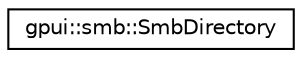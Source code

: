 digraph "Graphical Class Hierarchy"
{
 // LATEX_PDF_SIZE
  edge [fontname="Helvetica",fontsize="10",labelfontname="Helvetica",labelfontsize="10"];
  node [fontname="Helvetica",fontsize="10",shape=record];
  rankdir="LR";
  Node0 [label="gpui::smb::SmbDirectory",height=0.2,width=0.4,color="black", fillcolor="white", style="filled",URL="$classgpui_1_1smb_1_1_smb_directory.html",tooltip=" "];
}
